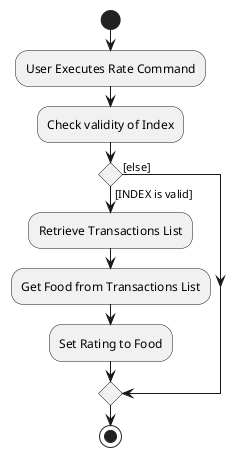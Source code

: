 @startuml
start
:User Executes Rate Command;

'Since the beta syntax does not support placing the condition outside the
'diamond we place it as the true branch instead.


:Check validity of Index;
if () then ([INDEX is valid])
    :Retrieve Transactions List;
    :Get Food from Transactions List;
    :Set Rating to Food;
else ([else])

endif
stop
@enduml